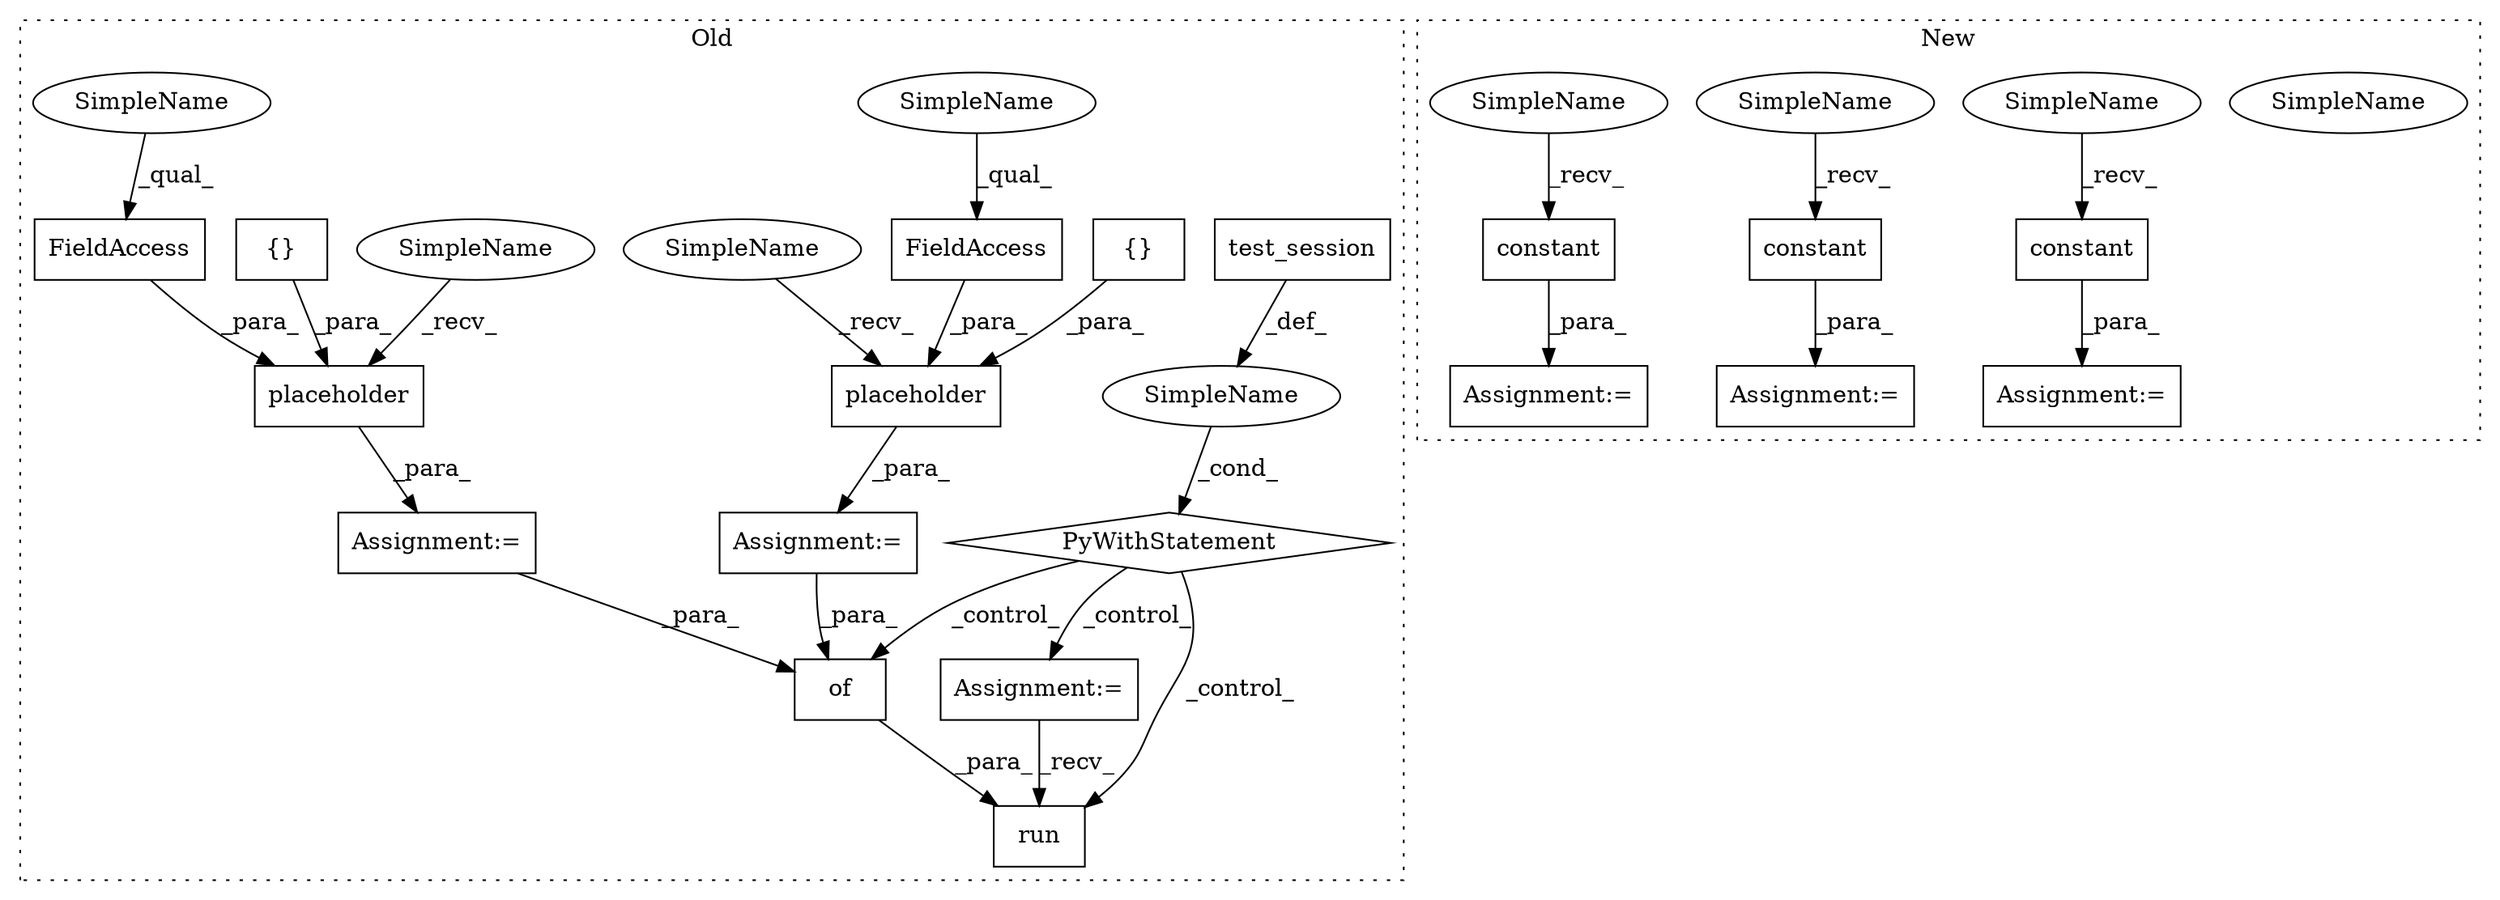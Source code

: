 digraph G {
subgraph cluster0 {
1 [label="run" a="32" s="6234,6325" l="4,1" shape="box"];
3 [label="SimpleName" a="42" s="" l="" shape="ellipse"];
4 [label="PyWithStatement" a="104" s="5860,5889" l="10,2" shape="diamond"];
5 [label="of" a="32" s="6250,6324" l="3,1" shape="box"];
6 [label="Assignment:=" a="7" s="4985" l="1" shape="box"];
7 [label="placeholder" a="32" s="4997,5061" l="12,1" shape="box"];
8 [label="FieldAccess" a="22" s="5009" l="18" shape="box"];
9 [label="{}" a="4" s="5223,5252" l="1,1" shape="box"];
10 [label="{}" a="4" s="5037,5060" l="1,1" shape="box"];
11 [label="test_session" a="32" s="5875" l="14" shape="box"];
12 [label="FieldAccess" a="22" s="5195" l="18" shape="box"];
13 [label="placeholder" a="32" s="5183,5253" l="12,1" shape="box"];
14 [label="Assignment:=" a="7" s="5171" l="1" shape="box"];
15 [label="Assignment:=" a="7" s="5903" l="7" shape="box"];
25 [label="SimpleName" a="42" s="5172" l="10" shape="ellipse"];
26 [label="SimpleName" a="42" s="5009" l="10" shape="ellipse"];
27 [label="SimpleName" a="42" s="4986" l="10" shape="ellipse"];
28 [label="SimpleName" a="42" s="5195" l="10" shape="ellipse"];
label = "Old";
style="dotted";
}
subgraph cluster1 {
2 [label="SimpleName" a="42" s="5310" l="10" shape="ellipse"];
16 [label="constant" a="32" s="5321,5346" l="9,1" shape="box"];
17 [label="constant" a="32" s="5268,5291" l="9,1" shape="box"];
18 [label="Assignment:=" a="7" s="5256" l="1" shape="box"];
19 [label="Assignment:=" a="7" s="5309" l="1" shape="box"];
20 [label="constant" a="32" s="5221,5240" l="9,1" shape="box"];
21 [label="Assignment:=" a="7" s="5209" l="1" shape="box"];
22 [label="SimpleName" a="42" s="5257" l="10" shape="ellipse"];
23 [label="SimpleName" a="42" s="5210" l="10" shape="ellipse"];
24 [label="SimpleName" a="42" s="5310" l="10" shape="ellipse"];
label = "New";
style="dotted";
}
3 -> 4 [label="_cond_"];
4 -> 15 [label="_control_"];
4 -> 1 [label="_control_"];
4 -> 5 [label="_control_"];
5 -> 1 [label="_para_"];
6 -> 5 [label="_para_"];
7 -> 6 [label="_para_"];
8 -> 7 [label="_para_"];
9 -> 13 [label="_para_"];
10 -> 7 [label="_para_"];
11 -> 3 [label="_def_"];
12 -> 13 [label="_para_"];
13 -> 14 [label="_para_"];
14 -> 5 [label="_para_"];
15 -> 1 [label="_recv_"];
16 -> 19 [label="_para_"];
17 -> 18 [label="_para_"];
20 -> 21 [label="_para_"];
22 -> 17 [label="_recv_"];
23 -> 20 [label="_recv_"];
24 -> 16 [label="_recv_"];
25 -> 13 [label="_recv_"];
26 -> 8 [label="_qual_"];
27 -> 7 [label="_recv_"];
28 -> 12 [label="_qual_"];
}